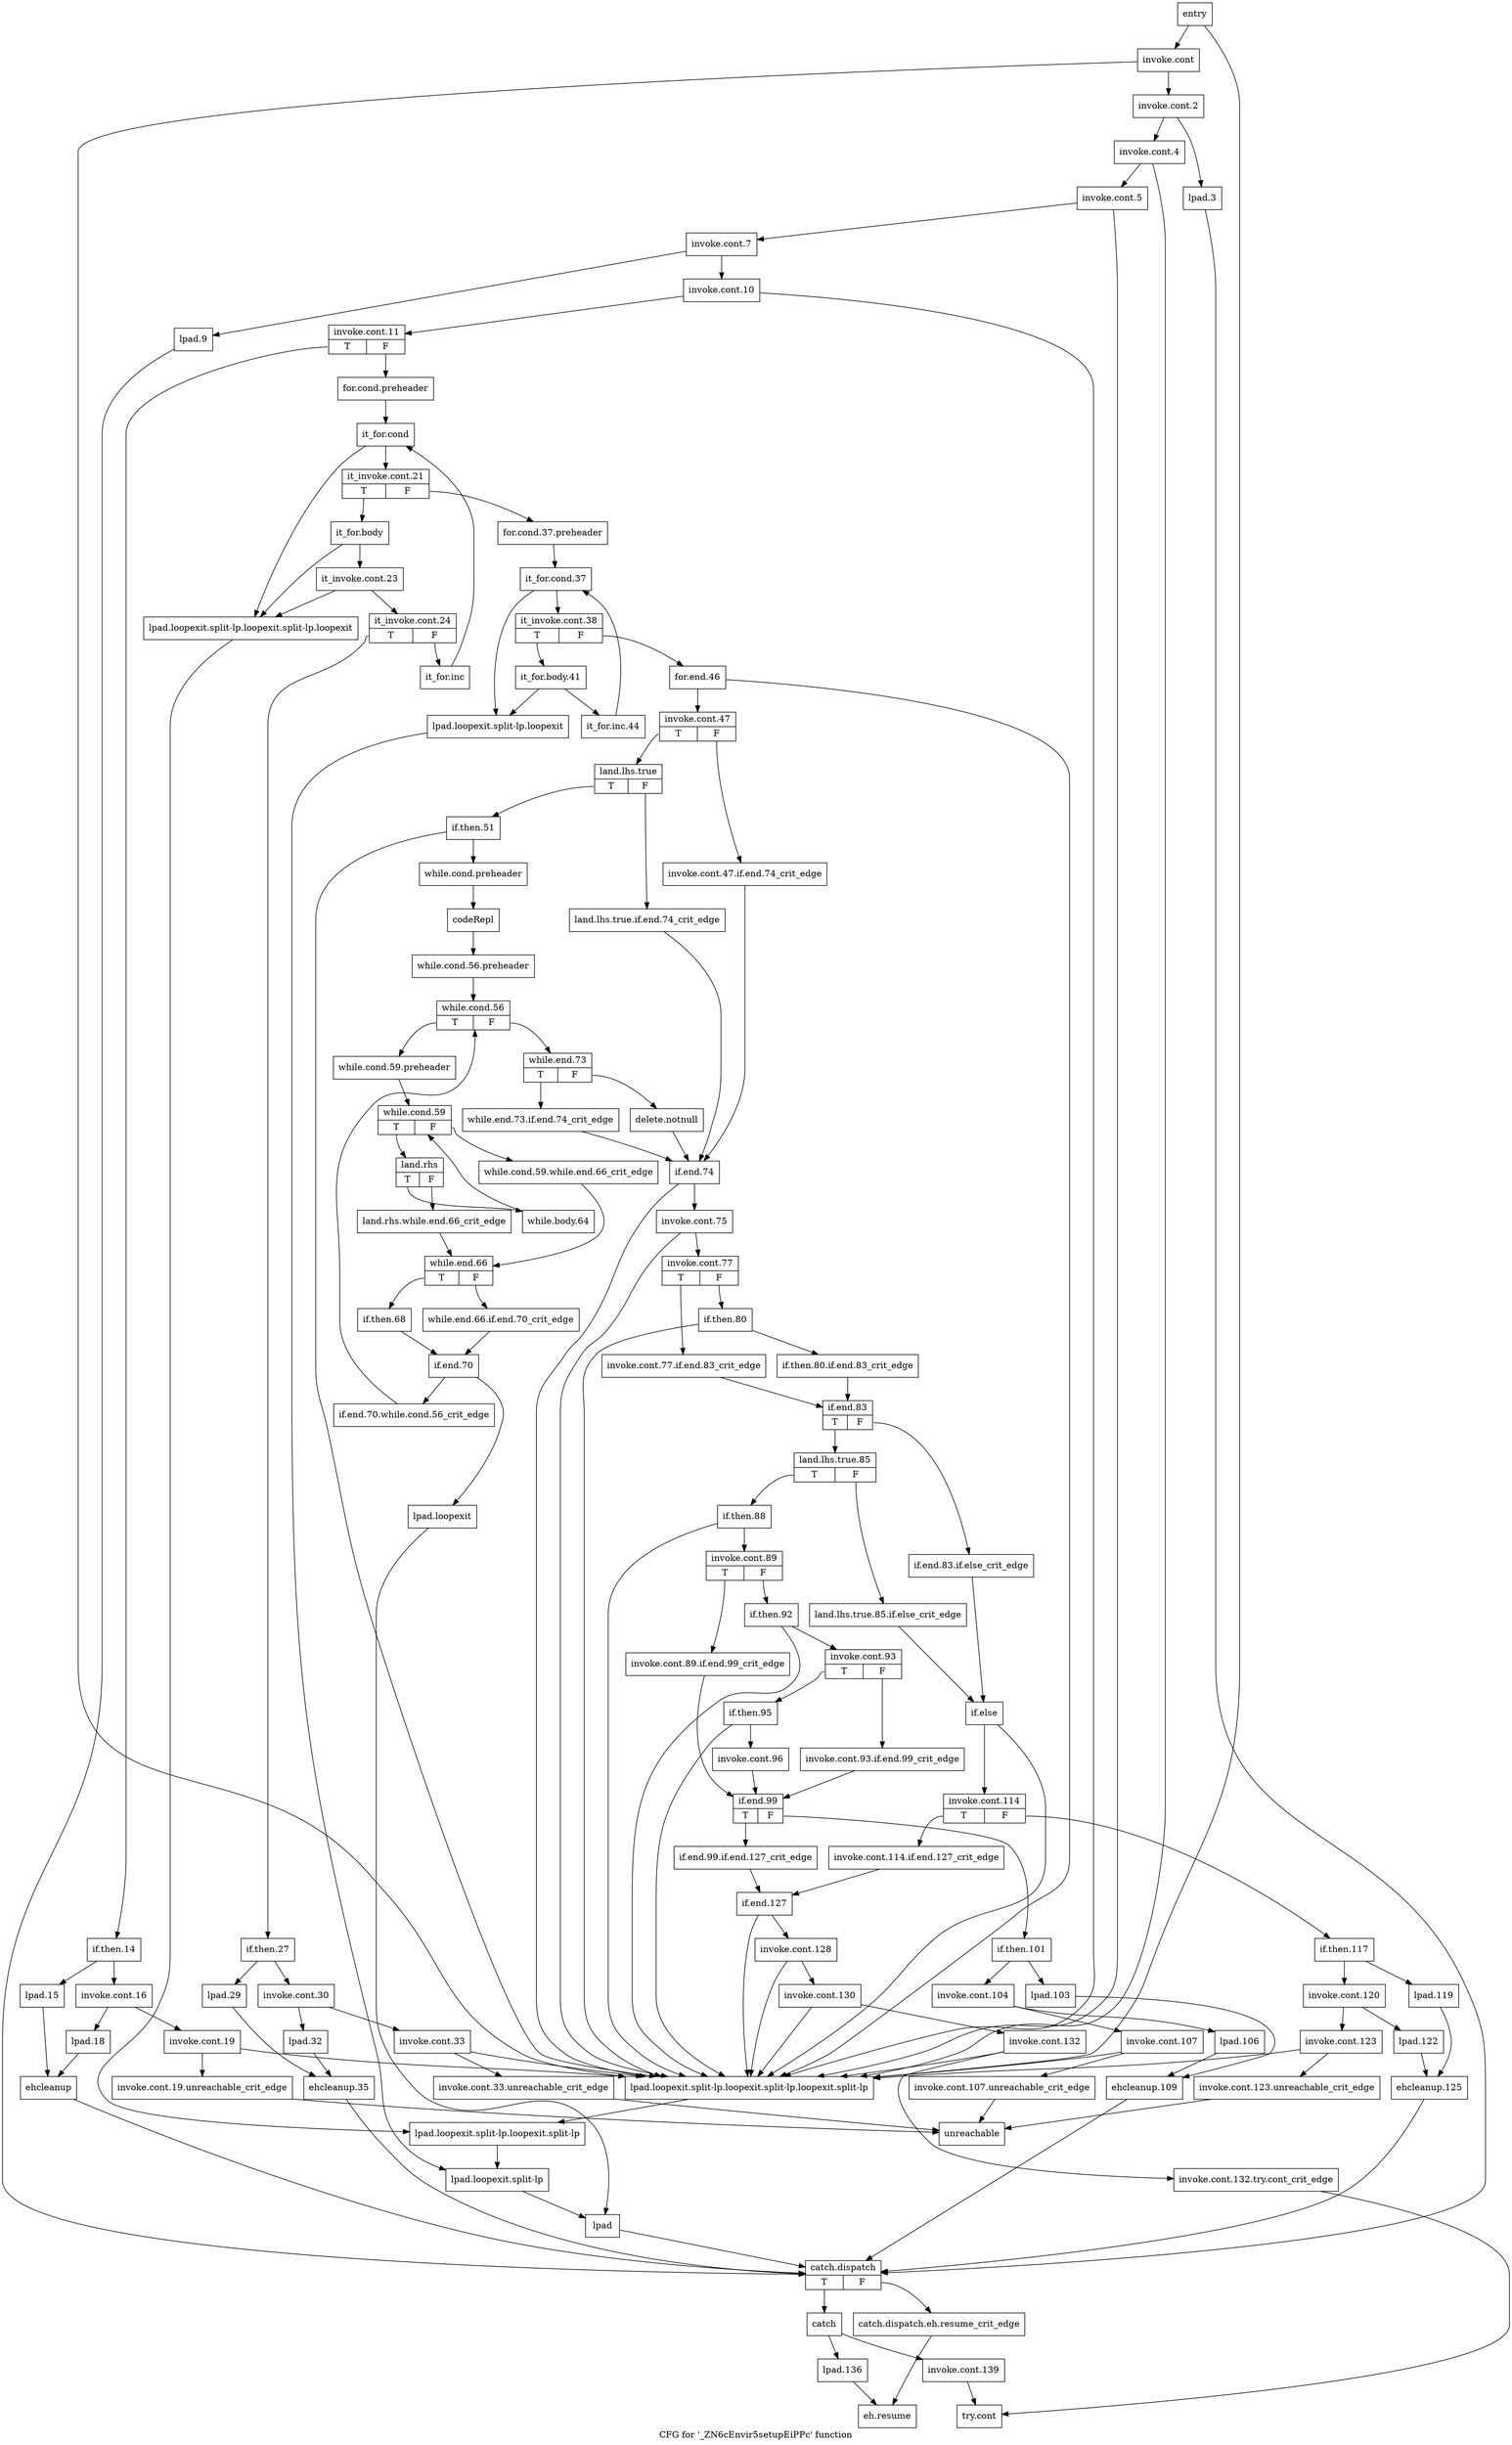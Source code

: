 digraph "CFG for '_ZN6cEnvir5setupEiPPc' function" {
	label="CFG for '_ZN6cEnvir5setupEiPPc' function";

	Node0x18a71a0 [shape=record,label="{entry}"];
	Node0x18a71a0 -> Node0x18a71f0;
	Node0x18a71a0 -> Node0x18a7420;
	Node0x18a71f0 [shape=record,label="{invoke.cont}"];
	Node0x18a71f0 -> Node0x18a7240;
	Node0x18a71f0 -> Node0x18a7420;
	Node0x18a7240 [shape=record,label="{invoke.cont.2}"];
	Node0x18a7240 -> Node0x18a7290;
	Node0x18a7240 -> Node0x18a7560;
	Node0x18a7290 [shape=record,label="{invoke.cont.4}"];
	Node0x18a7290 -> Node0x18a72e0;
	Node0x18a7290 -> Node0x18a7420;
	Node0x18a72e0 [shape=record,label="{invoke.cont.5}"];
	Node0x18a72e0 -> Node0x18a75b0;
	Node0x18a72e0 -> Node0x18a7420;
	Node0x18a7330 [shape=record,label="{lpad.loopexit}"];
	Node0x18a7330 -> Node0x18a7510;
	Node0x18a7380 [shape=record,label="{lpad.loopexit.split-lp.loopexit}"];
	Node0x18a7380 -> Node0x18a74c0;
	Node0x18a73d0 [shape=record,label="{lpad.loopexit.split-lp.loopexit.split-lp.loopexit}"];
	Node0x18a73d0 -> Node0x18a7470;
	Node0x18a7420 [shape=record,label="{lpad.loopexit.split-lp.loopexit.split-lp.loopexit.split-lp}"];
	Node0x18a7420 -> Node0x18a7470;
	Node0x18a7470 [shape=record,label="{lpad.loopexit.split-lp.loopexit.split-lp}"];
	Node0x18a7470 -> Node0x18a74c0;
	Node0x18a74c0 [shape=record,label="{lpad.loopexit.split-lp}"];
	Node0x18a74c0 -> Node0x18a7510;
	Node0x18a7510 [shape=record,label="{lpad}"];
	Node0x18a7510 -> Node0x18a9220;
	Node0x18a7560 [shape=record,label="{lpad.3}"];
	Node0x18a7560 -> Node0x18a9220;
	Node0x18a75b0 [shape=record,label="{invoke.cont.7}"];
	Node0x18a75b0 -> Node0x18a7600;
	Node0x18a75b0 -> Node0x18a7830;
	Node0x18a7600 [shape=record,label="{invoke.cont.10}"];
	Node0x18a7600 -> Node0x18a7650;
	Node0x18a7600 -> Node0x18a7420;
	Node0x18a7650 [shape=record,label="{invoke.cont.11|{<s0>T|<s1>F}}"];
	Node0x18a7650:s0 -> Node0x18a76f0;
	Node0x18a7650:s1 -> Node0x18a76a0;
	Node0x18a76a0 [shape=record,label="{for.cond.preheader}"];
	Node0x18a76a0 -> Node0x18a7970;
	Node0x18a76f0 [shape=record,label="{if.then.14}"];
	Node0x18a76f0 -> Node0x18a7740;
	Node0x18a76f0 -> Node0x18a7880;
	Node0x18a7740 [shape=record,label="{invoke.cont.16}"];
	Node0x18a7740 -> Node0x18a7790;
	Node0x18a7740 -> Node0x18a78d0;
	Node0x18a7790 [shape=record,label="{invoke.cont.19}"];
	Node0x18a7790 -> Node0x18a77e0;
	Node0x18a7790 -> Node0x18a7420;
	Node0x18a77e0 [shape=record,label="{invoke.cont.19.unreachable_crit_edge}"];
	Node0x18a77e0 -> Node0x18a95e0;
	Node0x18a7830 [shape=record,label="{lpad.9}"];
	Node0x18a7830 -> Node0x18a9220;
	Node0x18a7880 [shape=record,label="{lpad.15}"];
	Node0x18a7880 -> Node0x18a7920;
	Node0x18a78d0 [shape=record,label="{lpad.18}"];
	Node0x18a78d0 -> Node0x18a7920;
	Node0x18a7920 [shape=record,label="{ehcleanup}"];
	Node0x18a7920 -> Node0x18a9220;
	Node0x18a7970 [shape=record,label="{it_for.cond}"];
	Node0x18a7970 -> Node0x18a79c0;
	Node0x18a7970 -> Node0x18a73d0;
	Node0x18a79c0 [shape=record,label="{it_invoke.cont.21|{<s0>T|<s1>F}}"];
	Node0x18a79c0:s0 -> Node0x18a7a60;
	Node0x18a79c0:s1 -> Node0x18a7a10;
	Node0x18a7a10 [shape=record,label="{for.cond.37.preheader}"];
	Node0x18a7a10 -> Node0x18a7dd0;
	Node0x18a7a60 [shape=record,label="{it_for.body}"];
	Node0x18a7a60 -> Node0x18a7ab0;
	Node0x18a7a60 -> Node0x18a73d0;
	Node0x18a7ab0 [shape=record,label="{it_invoke.cont.23}"];
	Node0x18a7ab0 -> Node0x18a7b00;
	Node0x18a7ab0 -> Node0x18a73d0;
	Node0x18a7b00 [shape=record,label="{it_invoke.cont.24|{<s0>T|<s1>F}}"];
	Node0x18a7b00:s0 -> Node0x18a7b50;
	Node0x18a7b00:s1 -> Node0x18a7d80;
	Node0x18a7b50 [shape=record,label="{if.then.27}"];
	Node0x18a7b50 -> Node0x18a7ba0;
	Node0x18a7b50 -> Node0x18a7c90;
	Node0x18a7ba0 [shape=record,label="{invoke.cont.30}"];
	Node0x18a7ba0 -> Node0x18a7bf0;
	Node0x18a7ba0 -> Node0x18a7ce0;
	Node0x18a7bf0 [shape=record,label="{invoke.cont.33}"];
	Node0x18a7bf0 -> Node0x18a7c40;
	Node0x18a7bf0 -> Node0x18a7420;
	Node0x18a7c40 [shape=record,label="{invoke.cont.33.unreachable_crit_edge}"];
	Node0x18a7c40 -> Node0x18a95e0;
	Node0x18a7c90 [shape=record,label="{lpad.29}"];
	Node0x18a7c90 -> Node0x18a7d30;
	Node0x18a7ce0 [shape=record,label="{lpad.32}"];
	Node0x18a7ce0 -> Node0x18a7d30;
	Node0x18a7d30 [shape=record,label="{ehcleanup.35}"];
	Node0x18a7d30 -> Node0x18a9220;
	Node0x18a7d80 [shape=record,label="{it_for.inc}"];
	Node0x18a7d80 -> Node0x18a7970;
	Node0x18a7dd0 [shape=record,label="{it_for.cond.37}"];
	Node0x18a7dd0 -> Node0x18a7e20;
	Node0x18a7dd0 -> Node0x18a7380;
	Node0x18a7e20 [shape=record,label="{it_invoke.cont.38|{<s0>T|<s1>F}}"];
	Node0x18a7e20:s0 -> Node0x18a7e70;
	Node0x18a7e20:s1 -> Node0x18a7f10;
	Node0x18a7e70 [shape=record,label="{it_for.body.41}"];
	Node0x18a7e70 -> Node0x18a7ec0;
	Node0x18a7e70 -> Node0x18a7380;
	Node0x18a7ec0 [shape=record,label="{it_for.inc.44}"];
	Node0x18a7ec0 -> Node0x18a7dd0;
	Node0x18a7f10 [shape=record,label="{for.end.46}"];
	Node0x18a7f10 -> Node0x18a7f60;
	Node0x18a7f10 -> Node0x18a7420;
	Node0x18a7f60 [shape=record,label="{invoke.cont.47|{<s0>T|<s1>F}}"];
	Node0x18a7f60:s0 -> Node0x18a8000;
	Node0x18a7f60:s1 -> Node0x18a7fb0;
	Node0x18a7fb0 [shape=record,label="{invoke.cont.47.if.end.74_crit_edge}"];
	Node0x18a7fb0 -> Node0x18a8690;
	Node0x18a8000 [shape=record,label="{land.lhs.true|{<s0>T|<s1>F}}"];
	Node0x18a8000:s0 -> Node0x18a80a0;
	Node0x18a8000:s1 -> Node0x18a8050;
	Node0x18a8050 [shape=record,label="{land.lhs.true.if.end.74_crit_edge}"];
	Node0x18a8050 -> Node0x18a8690;
	Node0x18a80a0 [shape=record,label="{if.then.51}"];
	Node0x18a80a0 -> Node0x18a80f0;
	Node0x18a80a0 -> Node0x18a7420;
	Node0x18a80f0 [shape=record,label="{while.cond.preheader}"];
	Node0x18a80f0 -> Node0x18a8140;
	Node0x18a8140 [shape=record,label="{codeRepl}"];
	Node0x18a8140 -> Node0x18a8190;
	Node0x18a8190 [shape=record,label="{while.cond.56.preheader}"];
	Node0x18a8190 -> Node0x18a81e0;
	Node0x18a81e0 [shape=record,label="{while.cond.56|{<s0>T|<s1>F}}"];
	Node0x18a81e0:s0 -> Node0x18a8230;
	Node0x18a81e0:s1 -> Node0x18a85a0;
	Node0x18a8230 [shape=record,label="{while.cond.59.preheader}"];
	Node0x18a8230 -> Node0x18a8280;
	Node0x18a8280 [shape=record,label="{while.cond.59|{<s0>T|<s1>F}}"];
	Node0x18a8280:s0 -> Node0x18a8320;
	Node0x18a8280:s1 -> Node0x18a82d0;
	Node0x18a82d0 [shape=record,label="{while.cond.59.while.end.66_crit_edge}"];
	Node0x18a82d0 -> Node0x18a8410;
	Node0x18a8320 [shape=record,label="{land.rhs|{<s0>T|<s1>F}}"];
	Node0x18a8320:s0 -> Node0x18a83c0;
	Node0x18a8320:s1 -> Node0x18a8370;
	Node0x18a8370 [shape=record,label="{land.rhs.while.end.66_crit_edge}"];
	Node0x18a8370 -> Node0x18a8410;
	Node0x18a83c0 [shape=record,label="{while.body.64}"];
	Node0x18a83c0 -> Node0x18a8280;
	Node0x18a8410 [shape=record,label="{while.end.66|{<s0>T|<s1>F}}"];
	Node0x18a8410:s0 -> Node0x18a84b0;
	Node0x18a8410:s1 -> Node0x18a8460;
	Node0x18a8460 [shape=record,label="{while.end.66.if.end.70_crit_edge}"];
	Node0x18a8460 -> Node0x18a8500;
	Node0x18a84b0 [shape=record,label="{if.then.68}"];
	Node0x18a84b0 -> Node0x18a8500;
	Node0x18a8500 [shape=record,label="{if.end.70}"];
	Node0x18a8500 -> Node0x18a8550;
	Node0x18a8500 -> Node0x18a7330;
	Node0x18a8550 [shape=record,label="{if.end.70.while.cond.56_crit_edge}"];
	Node0x18a8550 -> Node0x18a81e0;
	Node0x18a85a0 [shape=record,label="{while.end.73|{<s0>T|<s1>F}}"];
	Node0x18a85a0:s0 -> Node0x18a85f0;
	Node0x18a85a0:s1 -> Node0x18a8640;
	Node0x18a85f0 [shape=record,label="{while.end.73.if.end.74_crit_edge}"];
	Node0x18a85f0 -> Node0x18a8690;
	Node0x18a8640 [shape=record,label="{delete.notnull}"];
	Node0x18a8640 -> Node0x18a8690;
	Node0x18a8690 [shape=record,label="{if.end.74}"];
	Node0x18a8690 -> Node0x18a86e0;
	Node0x18a8690 -> Node0x18a7420;
	Node0x18a86e0 [shape=record,label="{invoke.cont.75}"];
	Node0x18a86e0 -> Node0x18a8730;
	Node0x18a86e0 -> Node0x18a7420;
	Node0x18a8730 [shape=record,label="{invoke.cont.77|{<s0>T|<s1>F}}"];
	Node0x18a8730:s0 -> Node0x18a8780;
	Node0x18a8730:s1 -> Node0x18a87d0;
	Node0x18a8780 [shape=record,label="{invoke.cont.77.if.end.83_crit_edge}"];
	Node0x18a8780 -> Node0x18a8870;
	Node0x18a87d0 [shape=record,label="{if.then.80}"];
	Node0x18a87d0 -> Node0x18a8820;
	Node0x18a87d0 -> Node0x18a7420;
	Node0x18a8820 [shape=record,label="{if.then.80.if.end.83_crit_edge}"];
	Node0x18a8820 -> Node0x18a8870;
	Node0x18a8870 [shape=record,label="{if.end.83|{<s0>T|<s1>F}}"];
	Node0x18a8870:s0 -> Node0x18a8910;
	Node0x18a8870:s1 -> Node0x18a88c0;
	Node0x18a88c0 [shape=record,label="{if.end.83.if.else_crit_edge}"];
	Node0x18a88c0 -> Node0x18a8f00;
	Node0x18a8910 [shape=record,label="{land.lhs.true.85|{<s0>T|<s1>F}}"];
	Node0x18a8910:s0 -> Node0x18a89b0;
	Node0x18a8910:s1 -> Node0x18a8960;
	Node0x18a8960 [shape=record,label="{land.lhs.true.85.if.else_crit_edge}"];
	Node0x18a8960 -> Node0x18a8f00;
	Node0x18a89b0 [shape=record,label="{if.then.88}"];
	Node0x18a89b0 -> Node0x18a8a00;
	Node0x18a89b0 -> Node0x18a7420;
	Node0x18a8a00 [shape=record,label="{invoke.cont.89|{<s0>T|<s1>F}}"];
	Node0x18a8a00:s0 -> Node0x18a8a50;
	Node0x18a8a00:s1 -> Node0x18a8aa0;
	Node0x18a8a50 [shape=record,label="{invoke.cont.89.if.end.99_crit_edge}"];
	Node0x18a8a50 -> Node0x18a8c30;
	Node0x18a8aa0 [shape=record,label="{if.then.92}"];
	Node0x18a8aa0 -> Node0x18a8af0;
	Node0x18a8aa0 -> Node0x18a7420;
	Node0x18a8af0 [shape=record,label="{invoke.cont.93|{<s0>T|<s1>F}}"];
	Node0x18a8af0:s0 -> Node0x18a8b90;
	Node0x18a8af0:s1 -> Node0x18a8b40;
	Node0x18a8b40 [shape=record,label="{invoke.cont.93.if.end.99_crit_edge}"];
	Node0x18a8b40 -> Node0x18a8c30;
	Node0x18a8b90 [shape=record,label="{if.then.95}"];
	Node0x18a8b90 -> Node0x18a8be0;
	Node0x18a8b90 -> Node0x18a7420;
	Node0x18a8be0 [shape=record,label="{invoke.cont.96}"];
	Node0x18a8be0 -> Node0x18a8c30;
	Node0x18a8c30 [shape=record,label="{if.end.99|{<s0>T|<s1>F}}"];
	Node0x18a8c30:s0 -> Node0x18a8c80;
	Node0x18a8c30:s1 -> Node0x18a8cd0;
	Node0x18a8c80 [shape=record,label="{if.end.99.if.end.127_crit_edge}"];
	Node0x18a8c80 -> Node0x18a93b0;
	Node0x18a8cd0 [shape=record,label="{if.then.101}"];
	Node0x18a8cd0 -> Node0x18a8d20;
	Node0x18a8cd0 -> Node0x18a8e10;
	Node0x18a8d20 [shape=record,label="{invoke.cont.104}"];
	Node0x18a8d20 -> Node0x18a8d70;
	Node0x18a8d20 -> Node0x18a8e60;
	Node0x18a8d70 [shape=record,label="{invoke.cont.107}"];
	Node0x18a8d70 -> Node0x18a8dc0;
	Node0x18a8d70 -> Node0x18a7420;
	Node0x18a8dc0 [shape=record,label="{invoke.cont.107.unreachable_crit_edge}"];
	Node0x18a8dc0 -> Node0x18a95e0;
	Node0x18a8e10 [shape=record,label="{lpad.103}"];
	Node0x18a8e10 -> Node0x18a8eb0;
	Node0x18a8e60 [shape=record,label="{lpad.106}"];
	Node0x18a8e60 -> Node0x18a8eb0;
	Node0x18a8eb0 [shape=record,label="{ehcleanup.109}"];
	Node0x18a8eb0 -> Node0x18a9220;
	Node0x18a8f00 [shape=record,label="{if.else}"];
	Node0x18a8f00 -> Node0x18a8f50;
	Node0x18a8f00 -> Node0x18a7420;
	Node0x18a8f50 [shape=record,label="{invoke.cont.114|{<s0>T|<s1>F}}"];
	Node0x18a8f50:s0 -> Node0x18a8fa0;
	Node0x18a8f50:s1 -> Node0x18a8ff0;
	Node0x18a8fa0 [shape=record,label="{invoke.cont.114.if.end.127_crit_edge}"];
	Node0x18a8fa0 -> Node0x18a93b0;
	Node0x18a8ff0 [shape=record,label="{if.then.117}"];
	Node0x18a8ff0 -> Node0x18a9040;
	Node0x18a8ff0 -> Node0x18a9130;
	Node0x18a9040 [shape=record,label="{invoke.cont.120}"];
	Node0x18a9040 -> Node0x18a9090;
	Node0x18a9040 -> Node0x18a9180;
	Node0x18a9090 [shape=record,label="{invoke.cont.123}"];
	Node0x18a9090 -> Node0x18a90e0;
	Node0x18a9090 -> Node0x18a7420;
	Node0x18a90e0 [shape=record,label="{invoke.cont.123.unreachable_crit_edge}"];
	Node0x18a90e0 -> Node0x18a95e0;
	Node0x18a9130 [shape=record,label="{lpad.119}"];
	Node0x18a9130 -> Node0x18a91d0;
	Node0x18a9180 [shape=record,label="{lpad.122}"];
	Node0x18a9180 -> Node0x18a91d0;
	Node0x18a91d0 [shape=record,label="{ehcleanup.125}"];
	Node0x18a91d0 -> Node0x18a9220;
	Node0x18a9220 [shape=record,label="{catch.dispatch|{<s0>T|<s1>F}}"];
	Node0x18a9220:s0 -> Node0x18a92c0;
	Node0x18a9220:s1 -> Node0x18a9270;
	Node0x18a9270 [shape=record,label="{catch.dispatch.eh.resume_crit_edge}"];
	Node0x18a9270 -> Node0x18a9590;
	Node0x18a92c0 [shape=record,label="{catch}"];
	Node0x18a92c0 -> Node0x18a9310;
	Node0x18a92c0 -> Node0x18a9540;
	Node0x18a9310 [shape=record,label="{invoke.cont.139}"];
	Node0x18a9310 -> Node0x18a9360;
	Node0x18a9360 [shape=record,label="{try.cont}"];
	Node0x18a93b0 [shape=record,label="{if.end.127}"];
	Node0x18a93b0 -> Node0x18a9400;
	Node0x18a93b0 -> Node0x18a7420;
	Node0x18a9400 [shape=record,label="{invoke.cont.128}"];
	Node0x18a9400 -> Node0x18a9450;
	Node0x18a9400 -> Node0x18a7420;
	Node0x18a9450 [shape=record,label="{invoke.cont.130}"];
	Node0x18a9450 -> Node0x18a94a0;
	Node0x18a9450 -> Node0x18a7420;
	Node0x18a94a0 [shape=record,label="{invoke.cont.132}"];
	Node0x18a94a0 -> Node0x18a94f0;
	Node0x18a94a0 -> Node0x18a7420;
	Node0x18a94f0 [shape=record,label="{invoke.cont.132.try.cont_crit_edge}"];
	Node0x18a94f0 -> Node0x18a9360;
	Node0x18a9540 [shape=record,label="{lpad.136}"];
	Node0x18a9540 -> Node0x18a9590;
	Node0x18a9590 [shape=record,label="{eh.resume}"];
	Node0x18a95e0 [shape=record,label="{unreachable}"];
}

